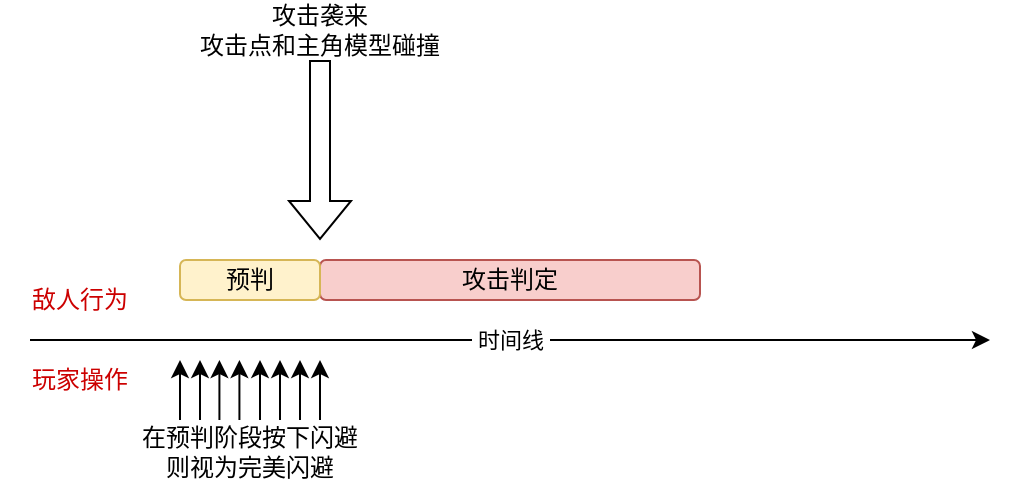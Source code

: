 <mxfile version="22.1.3" type="github">
  <diagram name="第 1 页" id="k0gPwOLRw9djnGXqXjzd">
    <mxGraphModel dx="989" dy="545" grid="1" gridSize="10" guides="1" tooltips="1" connect="1" arrows="1" fold="1" page="1" pageScale="1" pageWidth="1169" pageHeight="827" math="0" shadow="0">
      <root>
        <mxCell id="0" />
        <mxCell id="1" parent="0" />
        <mxCell id="se1ykyosgGhUhjlpKKX1-3" value="" style="endArrow=classic;html=1;rounded=0;" parent="1" edge="1">
          <mxGeometry relative="1" as="geometry">
            <mxPoint x="255" y="360" as="sourcePoint" />
            <mxPoint x="735" y="360" as="targetPoint" />
          </mxGeometry>
        </mxCell>
        <mxCell id="se1ykyosgGhUhjlpKKX1-4" value="&amp;nbsp;时间线&amp;nbsp;" style="edgeLabel;resizable=0;html=1;align=center;verticalAlign=middle;" parent="se1ykyosgGhUhjlpKKX1-3" connectable="0" vertex="1">
          <mxGeometry relative="1" as="geometry" />
        </mxCell>
        <mxCell id="se1ykyosgGhUhjlpKKX1-5" value="攻击判定" style="rounded=1;whiteSpace=wrap;html=1;fillColor=#f8cecc;strokeColor=#b85450;" parent="1" vertex="1">
          <mxGeometry x="400" y="320" width="190" height="20" as="geometry" />
        </mxCell>
        <mxCell id="se1ykyosgGhUhjlpKKX1-6" value="预判" style="rounded=1;whiteSpace=wrap;html=1;fillColor=#fff2cc;strokeColor=#d6b656;" parent="1" vertex="1">
          <mxGeometry x="330" y="320" width="70" height="20" as="geometry" />
        </mxCell>
        <mxCell id="se1ykyosgGhUhjlpKKX1-7" value="" style="shape=flexArrow;endArrow=classic;html=1;rounded=0;" parent="1" edge="1">
          <mxGeometry width="50" height="50" relative="1" as="geometry">
            <mxPoint x="400" y="220" as="sourcePoint" />
            <mxPoint x="400" y="310" as="targetPoint" />
          </mxGeometry>
        </mxCell>
        <mxCell id="se1ykyosgGhUhjlpKKX1-8" value="攻击袭来&lt;br&gt;攻击点和主角模型碰撞" style="text;html=1;strokeColor=none;fillColor=none;align=center;verticalAlign=middle;whiteSpace=wrap;rounded=0;" parent="1" vertex="1">
          <mxGeometry x="330" y="190" width="140" height="30" as="geometry" />
        </mxCell>
        <mxCell id="se1ykyosgGhUhjlpKKX1-10" value="" style="endArrow=classic;html=1;rounded=0;" parent="1" edge="1">
          <mxGeometry width="50" height="50" relative="1" as="geometry">
            <mxPoint x="330" y="400" as="sourcePoint" />
            <mxPoint x="330" y="370" as="targetPoint" />
          </mxGeometry>
        </mxCell>
        <mxCell id="se1ykyosgGhUhjlpKKX1-11" value="在预判阶段按下闪避&lt;br&gt;则视为完美闪避" style="text;html=1;strokeColor=none;fillColor=none;align=center;verticalAlign=middle;whiteSpace=wrap;rounded=0;" parent="1" vertex="1">
          <mxGeometry x="275" y="390" width="180" height="51" as="geometry" />
        </mxCell>
        <mxCell id="se1ykyosgGhUhjlpKKX1-13" value="" style="endArrow=classic;html=1;rounded=0;" parent="1" edge="1">
          <mxGeometry width="50" height="50" relative="1" as="geometry">
            <mxPoint x="340" y="400" as="sourcePoint" />
            <mxPoint x="340" y="370" as="targetPoint" />
          </mxGeometry>
        </mxCell>
        <mxCell id="se1ykyosgGhUhjlpKKX1-14" value="" style="endArrow=classic;html=1;rounded=0;" parent="1" edge="1">
          <mxGeometry width="50" height="50" relative="1" as="geometry">
            <mxPoint x="349.71" y="400" as="sourcePoint" />
            <mxPoint x="349.71" y="370" as="targetPoint" />
          </mxGeometry>
        </mxCell>
        <mxCell id="se1ykyosgGhUhjlpKKX1-15" value="" style="endArrow=classic;html=1;rounded=0;" parent="1" edge="1">
          <mxGeometry width="50" height="50" relative="1" as="geometry">
            <mxPoint x="359.71" y="400" as="sourcePoint" />
            <mxPoint x="359.71" y="370" as="targetPoint" />
          </mxGeometry>
        </mxCell>
        <mxCell id="se1ykyosgGhUhjlpKKX1-16" value="" style="endArrow=classic;html=1;rounded=0;" parent="1" edge="1">
          <mxGeometry width="50" height="50" relative="1" as="geometry">
            <mxPoint x="370" y="400" as="sourcePoint" />
            <mxPoint x="370" y="370" as="targetPoint" />
          </mxGeometry>
        </mxCell>
        <mxCell id="se1ykyosgGhUhjlpKKX1-17" value="" style="endArrow=classic;html=1;rounded=0;" parent="1" edge="1">
          <mxGeometry width="50" height="50" relative="1" as="geometry">
            <mxPoint x="380" y="400" as="sourcePoint" />
            <mxPoint x="380" y="370" as="targetPoint" />
          </mxGeometry>
        </mxCell>
        <mxCell id="se1ykyosgGhUhjlpKKX1-18" value="" style="endArrow=classic;html=1;rounded=0;" parent="1" edge="1">
          <mxGeometry width="50" height="50" relative="1" as="geometry">
            <mxPoint x="390" y="400" as="sourcePoint" />
            <mxPoint x="390" y="370" as="targetPoint" />
          </mxGeometry>
        </mxCell>
        <mxCell id="se1ykyosgGhUhjlpKKX1-19" value="" style="endArrow=classic;html=1;rounded=0;" parent="1" edge="1">
          <mxGeometry width="50" height="50" relative="1" as="geometry">
            <mxPoint x="400" y="400" as="sourcePoint" />
            <mxPoint x="400" y="370" as="targetPoint" />
          </mxGeometry>
        </mxCell>
        <mxCell id="Eiqw7psj6nXZRTuzqcr1-1" value="敌人行为" style="text;html=1;strokeColor=none;fillColor=none;align=center;verticalAlign=middle;whiteSpace=wrap;rounded=0;fontColor=#CC0000;" vertex="1" parent="1">
          <mxGeometry x="240" y="330" width="80" height="20" as="geometry" />
        </mxCell>
        <mxCell id="Eiqw7psj6nXZRTuzqcr1-2" value="玩家操作" style="text;html=1;strokeColor=none;fillColor=none;align=center;verticalAlign=middle;whiteSpace=wrap;rounded=0;fontColor=#CC0000;" vertex="1" parent="1">
          <mxGeometry x="240" y="370" width="80" height="20" as="geometry" />
        </mxCell>
      </root>
    </mxGraphModel>
  </diagram>
</mxfile>
